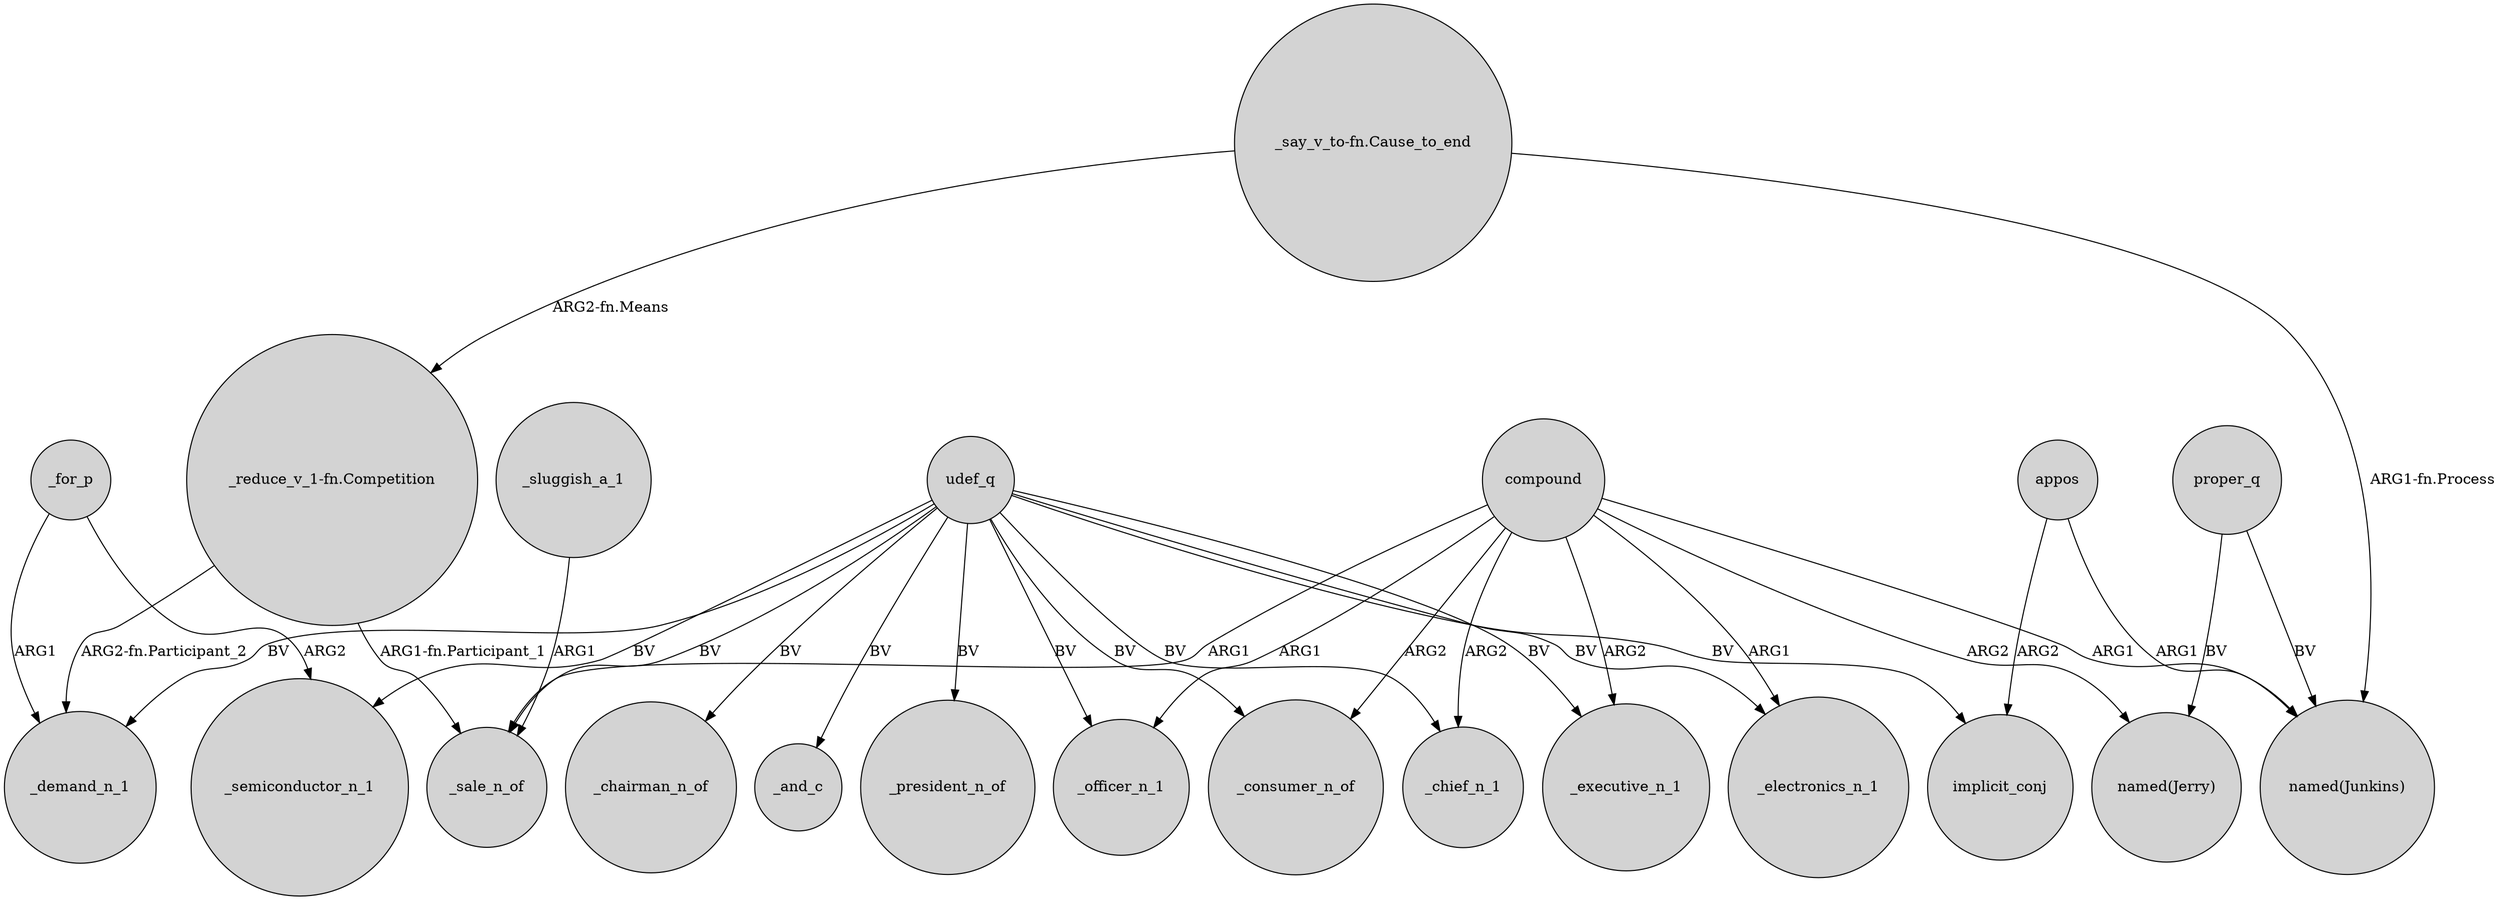 digraph {
	node [shape=circle style=filled]
	_for_p -> _demand_n_1 [label=ARG1]
	compound -> _chief_n_1 [label=ARG2]
	"_reduce_v_1-fn.Competition" -> _sale_n_of [label="ARG1-fn.Participant_1"]
	_for_p -> _semiconductor_n_1 [label=ARG2]
	compound -> _electronics_n_1 [label=ARG1]
	udef_q -> _chairman_n_of [label=BV]
	udef_q -> _chief_n_1 [label=BV]
	compound -> "named(Junkins)" [label=ARG1]
	compound -> _sale_n_of [label=ARG1]
	udef_q -> _electronics_n_1 [label=BV]
	udef_q -> _semiconductor_n_1 [label=BV]
	_sluggish_a_1 -> _sale_n_of [label=ARG1]
	udef_q -> _sale_n_of [label=BV]
	"_reduce_v_1-fn.Competition" -> _demand_n_1 [label="ARG2-fn.Participant_2"]
	udef_q -> _and_c [label=BV]
	udef_q -> _executive_n_1 [label=BV]
	appos -> implicit_conj [label=ARG2]
	proper_q -> "named(Jerry)" [label=BV]
	compound -> "named(Jerry)" [label=ARG2]
	udef_q -> _demand_n_1 [label=BV]
	compound -> _officer_n_1 [label=ARG1]
	udef_q -> _officer_n_1 [label=BV]
	compound -> _executive_n_1 [label=ARG2]
	proper_q -> "named(Junkins)" [label=BV]
	"_say_v_to-fn.Cause_to_end" -> "named(Junkins)" [label="ARG1-fn.Process"]
	udef_q -> _consumer_n_of [label=BV]
	compound -> _consumer_n_of [label=ARG2]
	"_say_v_to-fn.Cause_to_end" -> "_reduce_v_1-fn.Competition" [label="ARG2-fn.Means"]
	udef_q -> _president_n_of [label=BV]
	udef_q -> implicit_conj [label=BV]
	appos -> "named(Junkins)" [label=ARG1]
}
